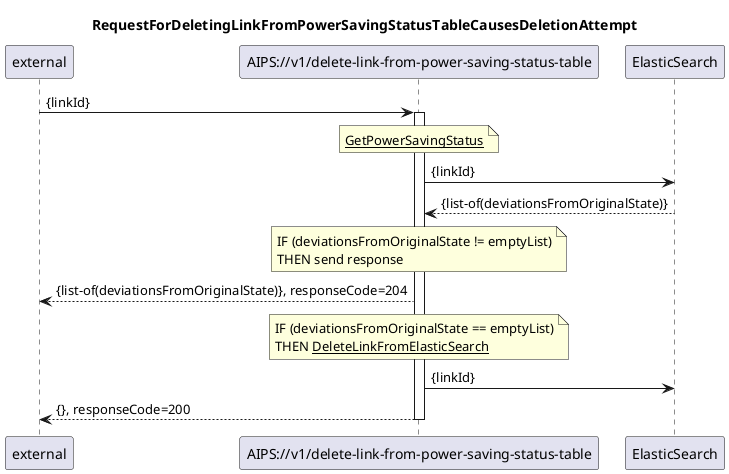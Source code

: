 @startuml 705_deleteLinkFromPowerSavingStatusTable
skinparam responseMessageBelowArrow true

title
RequestForDeletingLinkFromPowerSavingStatusTableCausesDeletionAttempt
end title

participant "external" as requestor
participant "AIPS://v1/delete-link-from-power-saving-status-table" as delete
participant "ElasticSearch" as es

requestor -> delete: {linkId}
activate delete

'get all linkIds from power saving status table
note over delete
  <u>GetPowerSavingStatus</u>
end note
delete -> es: {linkId}
es --> delete: {list-of(deviationsFromOriginalState)} 

note over delete
    IF (deviationsFromOriginalState != emptyList)
    THEN send response
end note
delete --> requestor: {list-of(deviationsFromOriginalState)}, responseCode=204

'now cleanup
note over delete
    IF (deviationsFromOriginalState == emptyList)
    THEN <u>DeleteLinkFromElasticSearch</u>
end note
delete -> es: {linkId}

delete --> requestor: {}, responseCode=200



deactivate delete 

@enduml